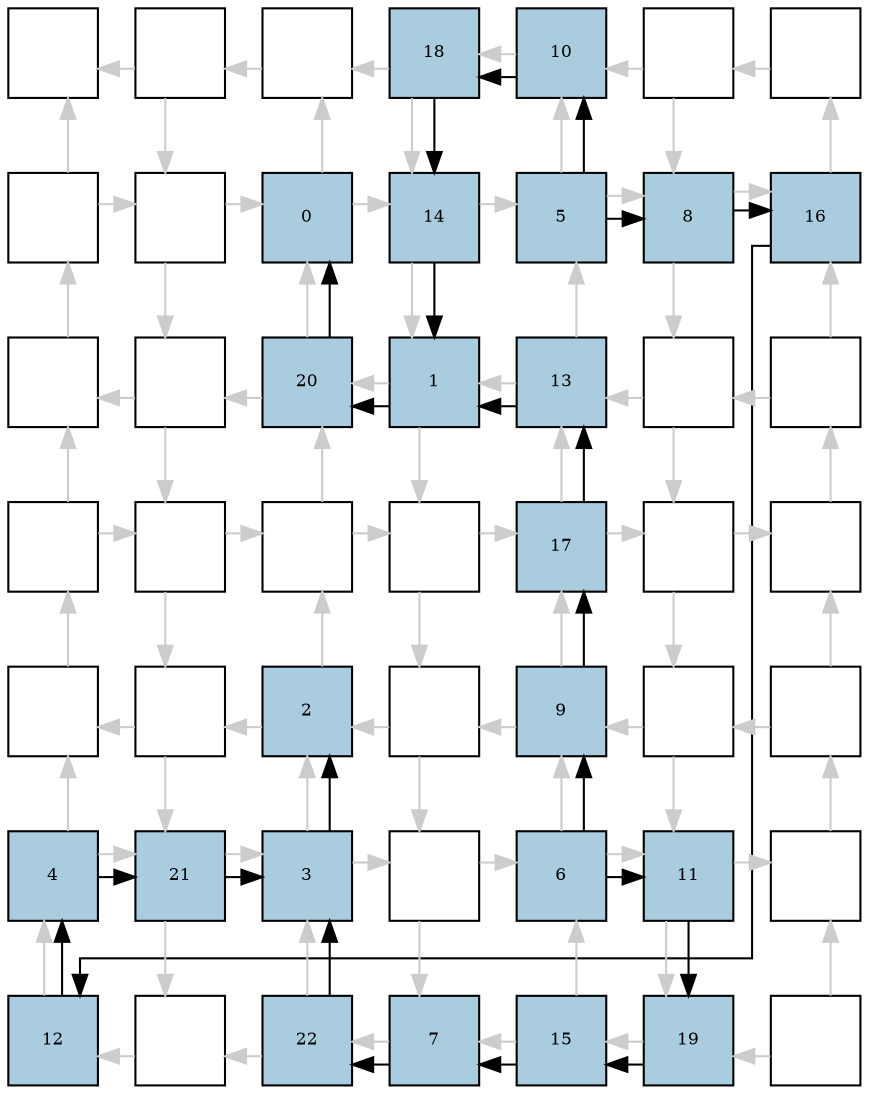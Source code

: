 digraph layout{
rankdir=TB; 

splines=ortho; 

node [style=filled shape=square fixedsize=true width=0.6];
0[label="", fontsize=8, fillcolor="#ffffff"];
1[label="", fontsize=8, fillcolor="#ffffff"];
2[label="", fontsize=8, fillcolor="#ffffff"];
3[label="18", fontsize=8, fillcolor="#a9ccde"];
4[label="10", fontsize=8, fillcolor="#a9ccde"];
5[label="", fontsize=8, fillcolor="#ffffff"];
6[label="", fontsize=8, fillcolor="#ffffff"];
7[label="", fontsize=8, fillcolor="#ffffff"];
8[label="", fontsize=8, fillcolor="#ffffff"];
9[label="0", fontsize=8, fillcolor="#a9ccde"];
10[label="14", fontsize=8, fillcolor="#a9ccde"];
11[label="5", fontsize=8, fillcolor="#a9ccde"];
12[label="8", fontsize=8, fillcolor="#a9ccde"];
13[label="16", fontsize=8, fillcolor="#a9ccde"];
14[label="", fontsize=8, fillcolor="#ffffff"];
15[label="", fontsize=8, fillcolor="#ffffff"];
16[label="20", fontsize=8, fillcolor="#a9ccde"];
17[label="1", fontsize=8, fillcolor="#a9ccde"];
18[label="13", fontsize=8, fillcolor="#a9ccde"];
19[label="", fontsize=8, fillcolor="#ffffff"];
20[label="", fontsize=8, fillcolor="#ffffff"];
21[label="", fontsize=8, fillcolor="#ffffff"];
22[label="", fontsize=8, fillcolor="#ffffff"];
23[label="", fontsize=8, fillcolor="#ffffff"];
24[label="", fontsize=8, fillcolor="#ffffff"];
25[label="17", fontsize=8, fillcolor="#a9ccde"];
26[label="", fontsize=8, fillcolor="#ffffff"];
27[label="", fontsize=8, fillcolor="#ffffff"];
28[label="", fontsize=8, fillcolor="#ffffff"];
29[label="", fontsize=8, fillcolor="#ffffff"];
30[label="2", fontsize=8, fillcolor="#a9ccde"];
31[label="", fontsize=8, fillcolor="#ffffff"];
32[label="9", fontsize=8, fillcolor="#a9ccde"];
33[label="", fontsize=8, fillcolor="#ffffff"];
34[label="", fontsize=8, fillcolor="#ffffff"];
35[label="4", fontsize=8, fillcolor="#a9ccde"];
36[label="21", fontsize=8, fillcolor="#a9ccde"];
37[label="3", fontsize=8, fillcolor="#a9ccde"];
38[label="", fontsize=8, fillcolor="#ffffff"];
39[label="6", fontsize=8, fillcolor="#a9ccde"];
40[label="11", fontsize=8, fillcolor="#a9ccde"];
41[label="", fontsize=8, fillcolor="#ffffff"];
42[label="12", fontsize=8, fillcolor="#a9ccde"];
43[label="", fontsize=8, fillcolor="#ffffff"];
44[label="22", fontsize=8, fillcolor="#a9ccde"];
45[label="7", fontsize=8, fillcolor="#a9ccde"];
46[label="15", fontsize=8, fillcolor="#a9ccde"];
47[label="19", fontsize=8, fillcolor="#a9ccde"];
48[label="", fontsize=8, fillcolor="#ffffff"];
edge [constraint=false, style=vis];
1 -> 0 [color="#cccccc"];
1 -> 8 [color="#cccccc"];
2 -> 1 [color="#cccccc"];
3 -> 2 [color="#cccccc"];
3 -> 10 [color="#cccccc"];
4 -> 3 [color="#cccccc"];
5 -> 4 [color="#cccccc"];
5 -> 12 [color="#cccccc"];
6 -> 5 [color="#cccccc"];
7 -> 8 [color="#cccccc"];
7 -> 0 [color="#cccccc"];
8 -> 15 [color="#cccccc"];
8 -> 9 [color="#cccccc"];
9 -> 10 [color="#cccccc"];
9 -> 2 [color="#cccccc"];
10 -> 17 [color="#cccccc"];
10 -> 11 [color="#cccccc"];
11 -> 12 [color="#cccccc"];
11 -> 4 [color="#cccccc"];
12 -> 19 [color="#cccccc"];
12 -> 13 [color="#cccccc"];
13 -> 6 [color="#cccccc"];
14 -> 7 [color="#cccccc"];
15 -> 14 [color="#cccccc"];
15 -> 22 [color="#cccccc"];
16 -> 9 [color="#cccccc"];
16 -> 15 [color="#cccccc"];
17 -> 16 [color="#cccccc"];
17 -> 24 [color="#cccccc"];
18 -> 11 [color="#cccccc"];
18 -> 17 [color="#cccccc"];
19 -> 18 [color="#cccccc"];
19 -> 26 [color="#cccccc"];
20 -> 13 [color="#cccccc"];
20 -> 19 [color="#cccccc"];
21 -> 22 [color="#cccccc"];
21 -> 14 [color="#cccccc"];
22 -> 29 [color="#cccccc"];
22 -> 23 [color="#cccccc"];
23 -> 24 [color="#cccccc"];
23 -> 16 [color="#cccccc"];
24 -> 31 [color="#cccccc"];
24 -> 25 [color="#cccccc"];
25 -> 26 [color="#cccccc"];
25 -> 18 [color="#cccccc"];
26 -> 33 [color="#cccccc"];
26 -> 27 [color="#cccccc"];
27 -> 20 [color="#cccccc"];
28 -> 21 [color="#cccccc"];
29 -> 28 [color="#cccccc"];
29 -> 36 [color="#cccccc"];
30 -> 23 [color="#cccccc"];
30 -> 29 [color="#cccccc"];
31 -> 30 [color="#cccccc"];
31 -> 38 [color="#cccccc"];
32 -> 25 [color="#cccccc"];
32 -> 31 [color="#cccccc"];
33 -> 32 [color="#cccccc"];
33 -> 40 [color="#cccccc"];
34 -> 27 [color="#cccccc"];
34 -> 33 [color="#cccccc"];
35 -> 36 [color="#cccccc"];
35 -> 28 [color="#cccccc"];
36 -> 43 [color="#cccccc"];
36 -> 37 [color="#cccccc"];
37 -> 38 [color="#cccccc"];
37 -> 30 [color="#cccccc"];
38 -> 45 [color="#cccccc"];
38 -> 39 [color="#cccccc"];
39 -> 40 [color="#cccccc"];
39 -> 32 [color="#cccccc"];
40 -> 47 [color="#cccccc"];
40 -> 41 [color="#cccccc"];
41 -> 34 [color="#cccccc"];
42 -> 35 [color="#cccccc"];
43 -> 42 [color="#cccccc"];
44 -> 37 [color="#cccccc"];
44 -> 43 [color="#cccccc"];
45 -> 44 [color="#cccccc"];
46 -> 39 [color="#cccccc"];
46 -> 45 [color="#cccccc"];
47 -> 46 [color="#cccccc"];
48 -> 41 [color="#cccccc"];
48 -> 47 [color="#cccccc"];
17 -> 16;
16 -> 9;
37 -> 30;
11 -> 12;
12 -> 13;
13 -> 42;
42 -> 35;
39 -> 32;
32 -> 25;
25 -> 18;
18 -> 17;
11 -> 4;
4 -> 3;
3 -> 10;
10 -> 17;
35 -> 36;
36 -> 37;
39 -> 40;
40 -> 47;
47 -> 46;
46 -> 45;
45 -> 44;
44 -> 37;
edge [constraint=true, style=invis];
0 -> 7 -> 14 -> 21 -> 28 -> 35 -> 42;
1 -> 8 -> 15 -> 22 -> 29 -> 36 -> 43;
2 -> 9 -> 16 -> 23 -> 30 -> 37 -> 44;
3 -> 10 -> 17 -> 24 -> 31 -> 38 -> 45;
4 -> 11 -> 18 -> 25 -> 32 -> 39 -> 46;
5 -> 12 -> 19 -> 26 -> 33 -> 40 -> 47;
6 -> 13 -> 20 -> 27 -> 34 -> 41 -> 48;
rank = same { 0 -> 1 -> 2 -> 3 -> 4 -> 5 -> 6;};
rank = same { 7 -> 8 -> 9 -> 10 -> 11 -> 12 -> 13;};
rank = same { 14 -> 15 -> 16 -> 17 -> 18 -> 19 -> 20;};
rank = same { 21 -> 22 -> 23 -> 24 -> 25 -> 26 -> 27;};
rank = same { 28 -> 29 -> 30 -> 31 -> 32 -> 33 -> 34;};
rank = same { 35 -> 36 -> 37 -> 38 -> 39 -> 40 -> 41;};
rank = same { 42 -> 43 -> 44 -> 45 -> 46 -> 47 -> 48;};
}
